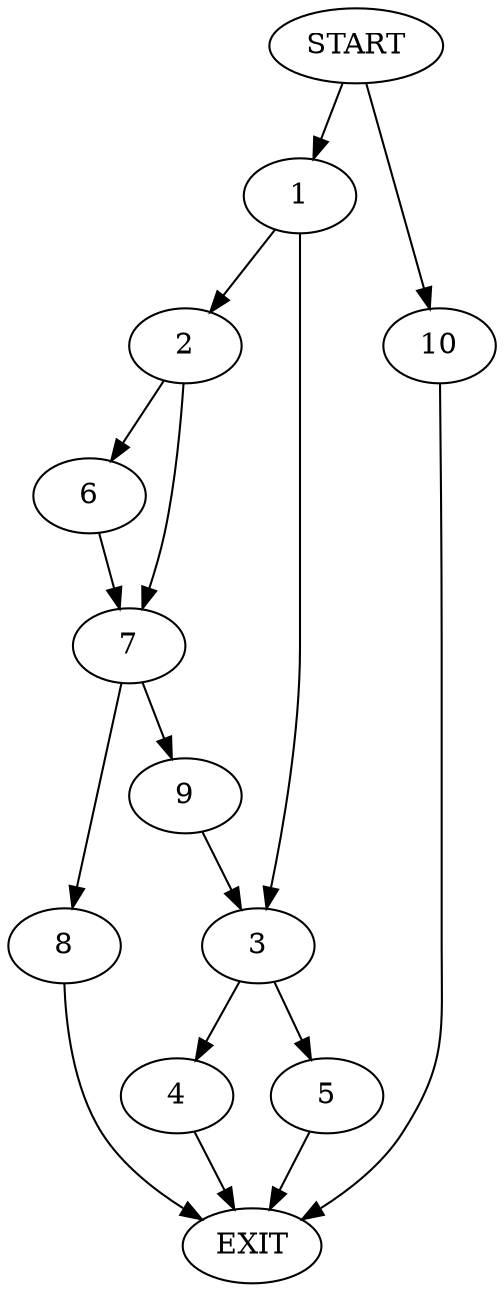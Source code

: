 digraph {
0 [label="START"]
11 [label="EXIT"]
0 -> 1
1 -> 2
1 -> 3
3 -> 4
3 -> 5
2 -> 6
2 -> 7
6 -> 7
7 -> 8
7 -> 9
9 -> 3
8 -> 11
0 -> 10
10 -> 11
5 -> 11
4 -> 11
}

